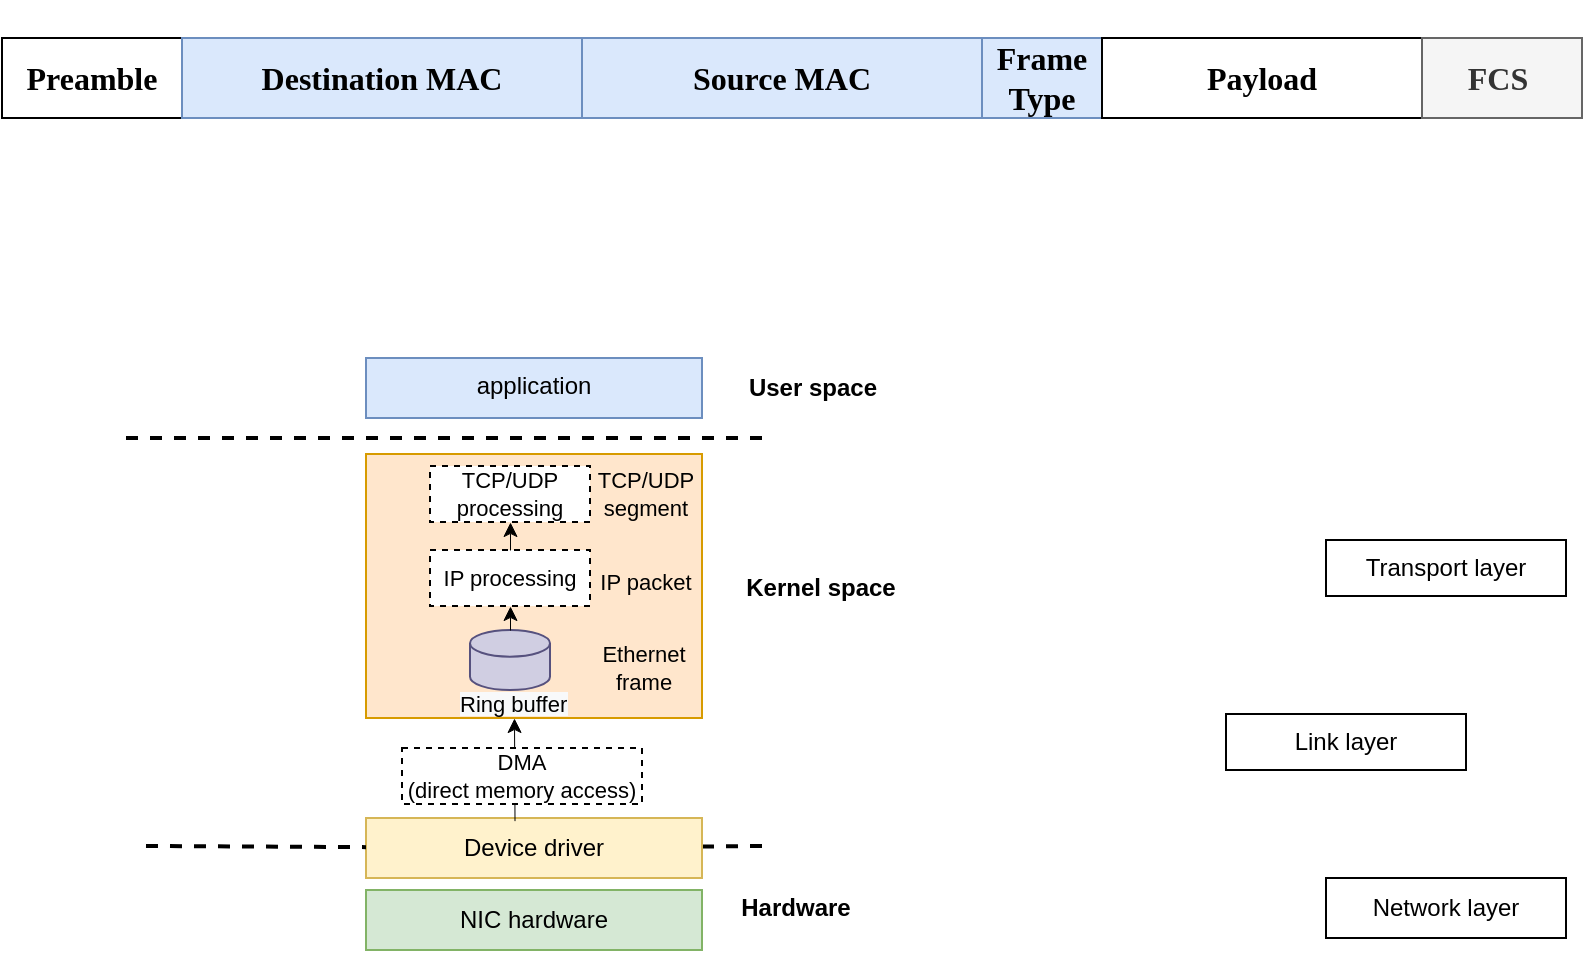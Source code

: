<mxfile version="16.6.4" type="github">
  <diagram id="DJHwV8skvZSLPaq10q96" name="Page-1">
    <mxGraphModel dx="1209" dy="652" grid="1" gridSize="10" guides="1" tooltips="1" connect="1" arrows="1" fold="1" page="1" pageScale="1" pageWidth="850" pageHeight="1100" math="0" shadow="0">
      <root>
        <mxCell id="0" />
        <mxCell id="1" parent="0" />
        <mxCell id="PiHRLNnjZxn49eoiJa5--1" value="&#xa;&#xa;&lt;strong style=&quot;color: rgb(0, 0, 0); font-family: &amp;quot;times new roman&amp;quot;; font-size: medium; font-style: normal; letter-spacing: normal; text-align: left; text-indent: 0px; text-transform: none; word-spacing: 0px; background-color: rgb(255, 255, 255);&quot;&gt;Preamble&lt;/strong&gt;&#xa;&#xa;" style="rounded=0;whiteSpace=wrap;html=1;" parent="1" vertex="1">
          <mxGeometry x="10" y="200" width="90" height="40" as="geometry" />
        </mxCell>
        <mxCell id="PiHRLNnjZxn49eoiJa5--2" value="&lt;strong style=&quot;font-family: &amp;#34;times new roman&amp;#34; ; font-size: medium ; text-align: left ; background-color: rgb(218 , 232 , 252)&quot;&gt;Destination MAC&lt;/strong&gt;" style="rounded=0;whiteSpace=wrap;html=1;fillColor=#DAE8FC;strokeColor=#6C8EBF;" parent="1" vertex="1">
          <mxGeometry x="100" y="200" width="200" height="40" as="geometry" />
        </mxCell>
        <mxCell id="PiHRLNnjZxn49eoiJa5--3" value="&lt;strong style=&quot;font-family: &amp;#34;times new roman&amp;#34; ; font-size: medium ; text-align: left ; background-color: rgb(218 , 232 , 252)&quot;&gt;Source MAC&lt;/strong&gt;" style="rounded=0;whiteSpace=wrap;html=1;fillColor=#DAE8FC;strokeColor=#6C8EBF;" parent="1" vertex="1">
          <mxGeometry x="300" y="200" width="200" height="40" as="geometry" />
        </mxCell>
        <mxCell id="PiHRLNnjZxn49eoiJa5--4" value="&lt;strong style=&quot;font-family: &amp;#34;times new roman&amp;#34; ; font-size: medium ; text-align: left ; background-color: rgb(218 , 232 , 252)&quot;&gt;Frame Type&lt;/strong&gt;" style="rounded=0;whiteSpace=wrap;html=1;fillColor=#DAE8FC;strokeColor=#6C8EBF;" parent="1" vertex="1">
          <mxGeometry x="500" y="200" width="60" height="40" as="geometry" />
        </mxCell>
        <mxCell id="PiHRLNnjZxn49eoiJa5--5" value="&lt;strong style=&quot;font-family: &amp;#34;times new roman&amp;#34; ; font-size: medium ; text-align: left ; background-color: rgb(255 , 255 , 255)&quot;&gt;Payload&lt;/strong&gt;" style="rounded=0;whiteSpace=wrap;html=1;" parent="1" vertex="1">
          <mxGeometry x="560" y="200" width="160" height="40" as="geometry" />
        </mxCell>
        <mxCell id="PiHRLNnjZxn49eoiJa5--7" value="&lt;strong style=&quot;font-family: &amp;#34;times new roman&amp;#34; ; font-size: medium ; text-align: left ; background-color: rgb(245 , 245 , 245)&quot;&gt;FCS&amp;nbsp;&lt;/strong&gt;" style="rounded=0;whiteSpace=wrap;html=1;fillColor=#F5F5F5;strokeColor=#666666;fontColor=#333333;" parent="1" vertex="1">
          <mxGeometry x="720" y="200" width="80" height="40" as="geometry" />
        </mxCell>
        <mxCell id="32r4dVCeY46MRuZubLhG-2" value="" style="endArrow=none;dashed=1;html=1;rounded=0;startArrow=none;strokeWidth=2;" edge="1" parent="1" source="32r4dVCeY46MRuZubLhG-7">
          <mxGeometry width="50" height="50" relative="1" as="geometry">
            <mxPoint x="172" y="604" as="sourcePoint" />
            <mxPoint x="390" y="604" as="targetPoint" />
          </mxGeometry>
        </mxCell>
        <mxCell id="32r4dVCeY46MRuZubLhG-3" value="" style="endArrow=none;dashed=1;html=1;rounded=0;strokeWidth=2;" edge="1" parent="1">
          <mxGeometry width="50" height="50" relative="1" as="geometry">
            <mxPoint x="72" y="400" as="sourcePoint" />
            <mxPoint x="390" y="400" as="targetPoint" />
          </mxGeometry>
        </mxCell>
        <mxCell id="32r4dVCeY46MRuZubLhG-4" value="NIC hardware" style="rounded=0;whiteSpace=wrap;html=1;fillColor=#d5e8d4;strokeColor=#82b366;" vertex="1" parent="1">
          <mxGeometry x="192" y="626" width="168" height="30" as="geometry" />
        </mxCell>
        <mxCell id="32r4dVCeY46MRuZubLhG-5" value="" style="rounded=0;whiteSpace=wrap;html=1;verticalAlign=top;fillColor=#ffe6cc;strokeColor=#d79b00;" vertex="1" parent="1">
          <mxGeometry x="192" y="408" width="168" height="132" as="geometry" />
        </mxCell>
        <mxCell id="32r4dVCeY46MRuZubLhG-6" value="application" style="rounded=0;whiteSpace=wrap;html=1;verticalAlign=top;fillColor=#dae8fc;strokeColor=#6c8ebf;" vertex="1" parent="1">
          <mxGeometry x="192" y="360" width="168" height="30" as="geometry" />
        </mxCell>
        <mxCell id="32r4dVCeY46MRuZubLhG-7" value="Device driver" style="rounded=0;whiteSpace=wrap;html=1;verticalAlign=middle;fillColor=#fff2cc;strokeColor=#d6b656;" vertex="1" parent="1">
          <mxGeometry x="192" y="590" width="168" height="30" as="geometry" />
        </mxCell>
        <mxCell id="32r4dVCeY46MRuZubLhG-8" value="" style="endArrow=none;dashed=1;html=1;rounded=0;strokeWidth=2;" edge="1" parent="1" target="32r4dVCeY46MRuZubLhG-7">
          <mxGeometry width="50" height="50" relative="1" as="geometry">
            <mxPoint x="82" y="604" as="sourcePoint" />
            <mxPoint x="372" y="604" as="targetPoint" />
          </mxGeometry>
        </mxCell>
        <mxCell id="32r4dVCeY46MRuZubLhG-9" value="Hardware" style="text;html=1;strokeColor=none;fillColor=none;align=center;verticalAlign=middle;whiteSpace=wrap;rounded=0;fontStyle=1" vertex="1" parent="1">
          <mxGeometry x="377" y="620" width="60" height="30" as="geometry" />
        </mxCell>
        <mxCell id="32r4dVCeY46MRuZubLhG-10" value="Kernel space" style="text;html=1;strokeColor=none;fillColor=none;align=center;verticalAlign=middle;whiteSpace=wrap;rounded=0;fontStyle=1" vertex="1" parent="1">
          <mxGeometry x="377" y="460" width="85" height="30" as="geometry" />
        </mxCell>
        <mxCell id="32r4dVCeY46MRuZubLhG-11" value="User space" style="text;html=1;strokeColor=none;fillColor=none;align=center;verticalAlign=middle;whiteSpace=wrap;rounded=0;fontStyle=1" vertex="1" parent="1">
          <mxGeometry x="373" y="360" width="85" height="30" as="geometry" />
        </mxCell>
        <mxCell id="32r4dVCeY46MRuZubLhG-12" value="Transport layer" style="rounded=0;whiteSpace=wrap;html=1;" vertex="1" parent="1">
          <mxGeometry x="672" y="451" width="120" height="28" as="geometry" />
        </mxCell>
        <mxCell id="32r4dVCeY46MRuZubLhG-13" value="Network layer" style="rounded=0;whiteSpace=wrap;html=1;verticalAlign=middle;" vertex="1" parent="1">
          <mxGeometry x="672" y="620" width="120" height="30" as="geometry" />
        </mxCell>
        <mxCell id="32r4dVCeY46MRuZubLhG-14" value="Link layer" style="rounded=0;whiteSpace=wrap;html=1;verticalAlign=middle;" vertex="1" parent="1">
          <mxGeometry x="622" y="538" width="120" height="28" as="geometry" />
        </mxCell>
        <mxCell id="32r4dVCeY46MRuZubLhG-15" value="Ethernet frame" style="text;html=1;strokeColor=none;fillColor=none;align=center;verticalAlign=middle;whiteSpace=wrap;rounded=0;fontSize=11;" vertex="1" parent="1">
          <mxGeometry x="296" y="500" width="70" height="30" as="geometry" />
        </mxCell>
        <mxCell id="32r4dVCeY46MRuZubLhG-16" value="IP packet" style="text;html=1;strokeColor=none;fillColor=none;align=center;verticalAlign=middle;whiteSpace=wrap;rounded=0;fontSize=11;" vertex="1" parent="1">
          <mxGeometry x="297" y="457" width="70" height="30" as="geometry" />
        </mxCell>
        <mxCell id="32r4dVCeY46MRuZubLhG-17" value="TCP/UDP segment" style="text;html=1;strokeColor=none;fillColor=none;align=center;verticalAlign=middle;whiteSpace=wrap;rounded=0;fontSize=11;" vertex="1" parent="1">
          <mxGeometry x="297" y="413" width="70" height="30" as="geometry" />
        </mxCell>
        <mxCell id="32r4dVCeY46MRuZubLhG-20" value="" style="shape=cylinder3;whiteSpace=wrap;html=1;boundedLbl=1;backgroundOutline=1;size=6.667;labelBackgroundColor=#CCCCFF;fillColor=#d0cee2;strokeColor=#56517e;" vertex="1" parent="1">
          <mxGeometry x="244" y="496" width="40" height="30" as="geometry" />
        </mxCell>
        <mxCell id="32r4dVCeY46MRuZubLhG-21" value="&lt;span style=&quot;color: rgb(0, 0, 0); font-family: helvetica; font-size: 11px; font-style: normal; font-weight: 400; letter-spacing: normal; text-align: center; text-indent: 0px; text-transform: none; word-spacing: 0px; background-color: rgb(248, 249, 250); display: inline; float: none;&quot;&gt;Ring buffer&lt;/span&gt;" style="text;whiteSpace=wrap;html=1;fontSize=11;" vertex="1" parent="1">
          <mxGeometry x="237" y="520" width="80" height="30" as="geometry" />
        </mxCell>
        <mxCell id="32r4dVCeY46MRuZubLhG-27" value="IP processing" style="rounded=0;whiteSpace=wrap;html=1;verticalAlign=middle;dashed=1;fontSize=11;" vertex="1" parent="1">
          <mxGeometry x="224" y="456" width="80" height="28" as="geometry" />
        </mxCell>
        <mxCell id="32r4dVCeY46MRuZubLhG-28" value="TCP/UDP processing" style="rounded=0;whiteSpace=wrap;html=1;verticalAlign=middle;dashed=1;fontSize=11;" vertex="1" parent="1">
          <mxGeometry x="224" y="414" width="80" height="28" as="geometry" />
        </mxCell>
        <mxCell id="32r4dVCeY46MRuZubLhG-31" value="" style="endArrow=classic;html=1;rounded=0;fontSize=11;strokeWidth=0.5;exitX=0.5;exitY=0;exitDx=0;exitDy=0;exitPerimeter=0;entryX=0.5;entryY=1;entryDx=0;entryDy=0;" edge="1" parent="1" source="32r4dVCeY46MRuZubLhG-20" target="32r4dVCeY46MRuZubLhG-27">
          <mxGeometry width="50" height="50" relative="1" as="geometry">
            <mxPoint x="400" y="530" as="sourcePoint" />
            <mxPoint x="450" y="480" as="targetPoint" />
          </mxGeometry>
        </mxCell>
        <mxCell id="32r4dVCeY46MRuZubLhG-32" value="" style="endArrow=classic;html=1;rounded=0;fontSize=11;strokeWidth=0.5;exitX=0.5;exitY=0;exitDx=0;exitDy=0;entryX=0.5;entryY=1;entryDx=0;entryDy=0;" edge="1" parent="1" source="32r4dVCeY46MRuZubLhG-27" target="32r4dVCeY46MRuZubLhG-28">
          <mxGeometry width="50" height="50" relative="1" as="geometry">
            <mxPoint x="400" y="530" as="sourcePoint" />
            <mxPoint x="450" y="480" as="targetPoint" />
          </mxGeometry>
        </mxCell>
        <mxCell id="32r4dVCeY46MRuZubLhG-33" value="" style="endArrow=classic;html=1;rounded=0;fontSize=11;strokeWidth=0.5;exitX=0.442;exitY=0.044;exitDx=0;exitDy=0;exitPerimeter=0;" edge="1" parent="1" source="32r4dVCeY46MRuZubLhG-7">
          <mxGeometry width="50" height="50" relative="1" as="geometry">
            <mxPoint x="400" y="530" as="sourcePoint" />
            <mxPoint x="266" y="540" as="targetPoint" />
          </mxGeometry>
        </mxCell>
        <mxCell id="32r4dVCeY46MRuZubLhG-34" value="DMA&lt;br&gt;(direct memory access)" style="rounded=0;whiteSpace=wrap;html=1;verticalAlign=middle;dashed=1;fontSize=11;" vertex="1" parent="1">
          <mxGeometry x="210" y="555" width="120" height="28" as="geometry" />
        </mxCell>
      </root>
    </mxGraphModel>
  </diagram>
</mxfile>
